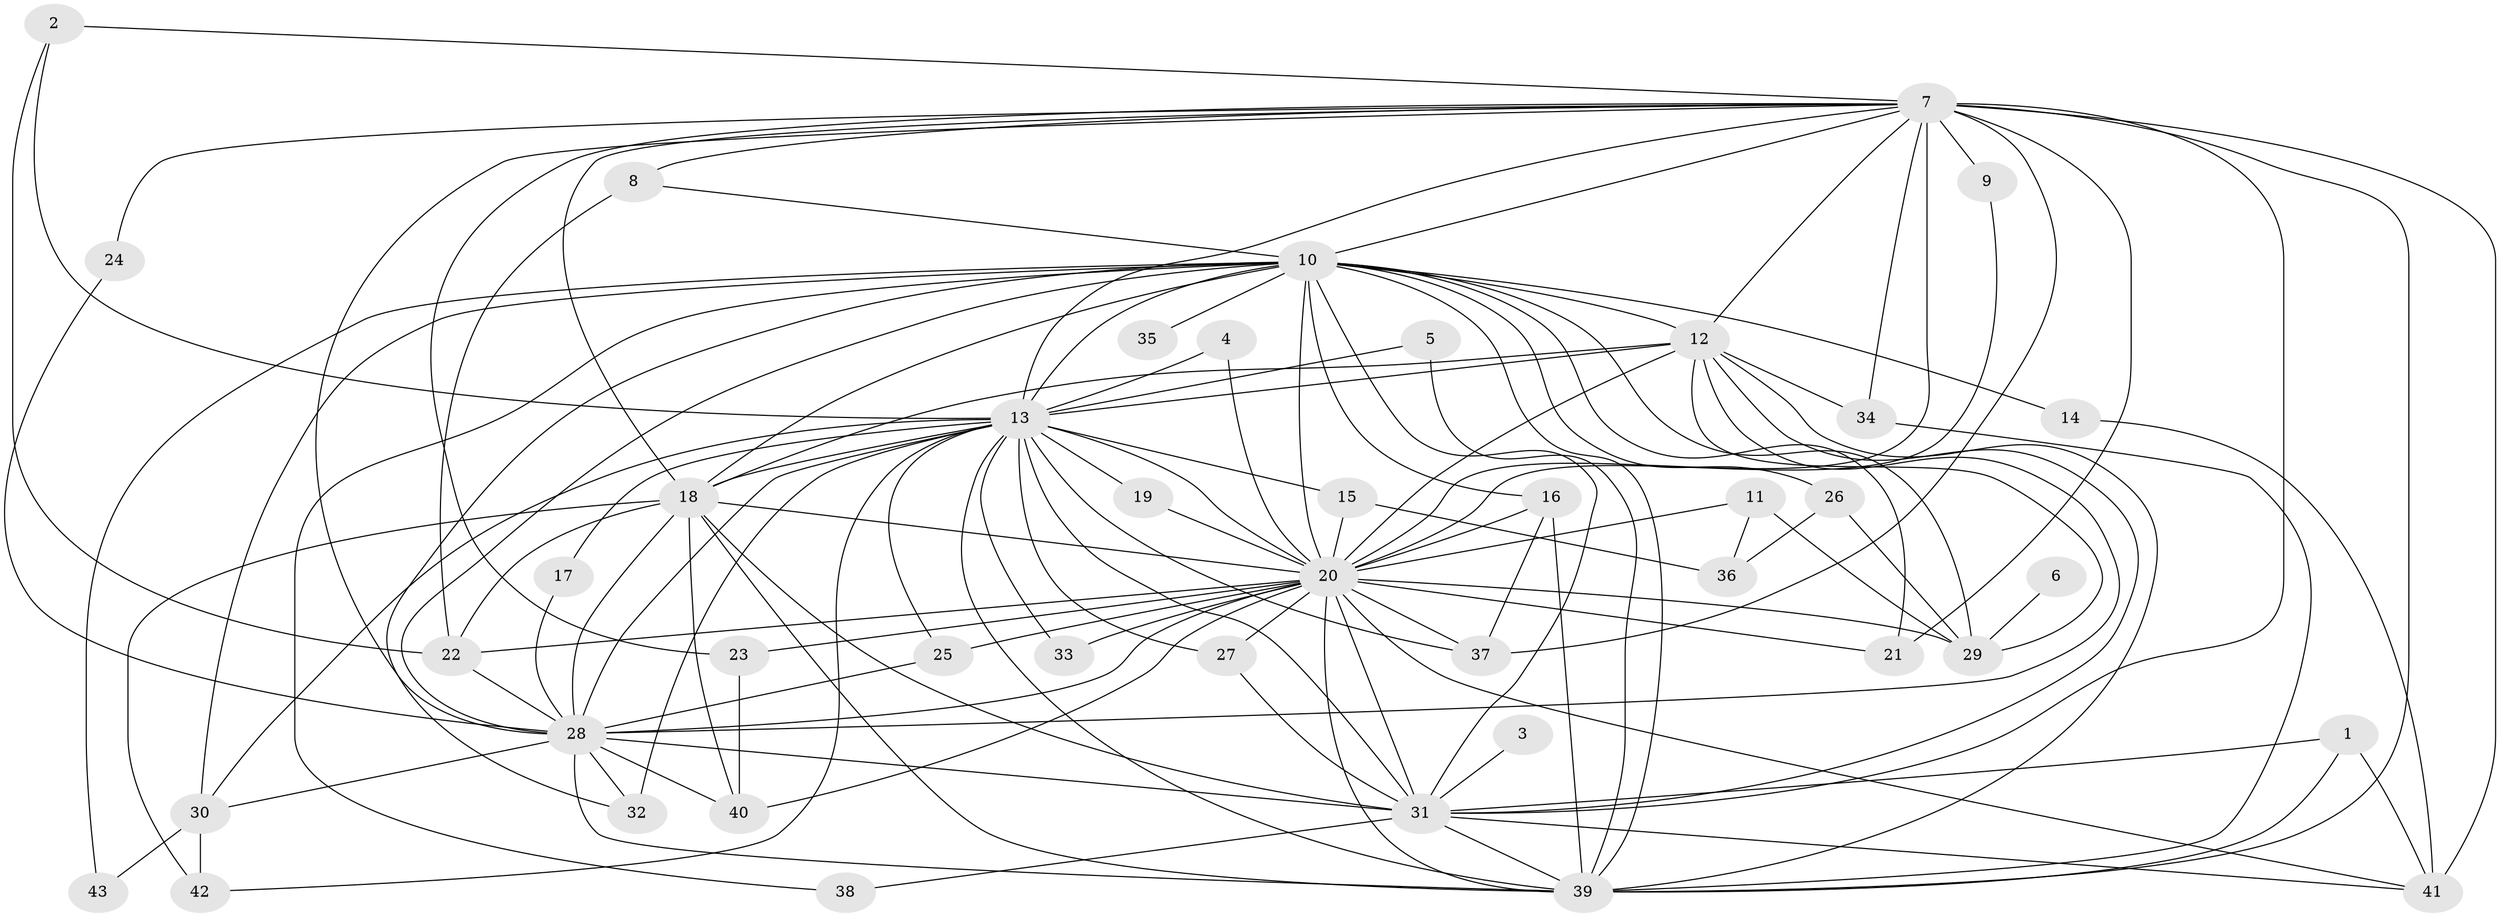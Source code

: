 // original degree distribution, {13: 0.023255813953488372, 23: 0.023255813953488372, 28: 0.011627906976744186, 17: 0.023255813953488372, 32: 0.011627906976744186, 15: 0.011627906976744186, 18: 0.011627906976744186, 3: 0.1511627906976744, 2: 0.6046511627906976, 7: 0.011627906976744186, 4: 0.05813953488372093, 5: 0.05813953488372093}
// Generated by graph-tools (version 1.1) at 2025/01/03/09/25 03:01:20]
// undirected, 43 vertices, 120 edges
graph export_dot {
graph [start="1"]
  node [color=gray90,style=filled];
  1;
  2;
  3;
  4;
  5;
  6;
  7;
  8;
  9;
  10;
  11;
  12;
  13;
  14;
  15;
  16;
  17;
  18;
  19;
  20;
  21;
  22;
  23;
  24;
  25;
  26;
  27;
  28;
  29;
  30;
  31;
  32;
  33;
  34;
  35;
  36;
  37;
  38;
  39;
  40;
  41;
  42;
  43;
  1 -- 31 [weight=1.0];
  1 -- 39 [weight=1.0];
  1 -- 41 [weight=1.0];
  2 -- 7 [weight=1.0];
  2 -- 13 [weight=1.0];
  2 -- 22 [weight=1.0];
  3 -- 31 [weight=1.0];
  4 -- 13 [weight=1.0];
  4 -- 20 [weight=1.0];
  5 -- 13 [weight=1.0];
  5 -- 39 [weight=1.0];
  6 -- 29 [weight=1.0];
  7 -- 8 [weight=1.0];
  7 -- 9 [weight=1.0];
  7 -- 10 [weight=1.0];
  7 -- 12 [weight=2.0];
  7 -- 13 [weight=1.0];
  7 -- 18 [weight=1.0];
  7 -- 20 [weight=4.0];
  7 -- 21 [weight=1.0];
  7 -- 23 [weight=1.0];
  7 -- 24 [weight=1.0];
  7 -- 28 [weight=1.0];
  7 -- 31 [weight=1.0];
  7 -- 34 [weight=1.0];
  7 -- 37 [weight=1.0];
  7 -- 39 [weight=2.0];
  7 -- 41 [weight=2.0];
  8 -- 10 [weight=1.0];
  8 -- 22 [weight=1.0];
  9 -- 20 [weight=1.0];
  10 -- 12 [weight=1.0];
  10 -- 13 [weight=1.0];
  10 -- 14 [weight=1.0];
  10 -- 16 [weight=1.0];
  10 -- 18 [weight=1.0];
  10 -- 20 [weight=2.0];
  10 -- 21 [weight=2.0];
  10 -- 26 [weight=1.0];
  10 -- 28 [weight=1.0];
  10 -- 29 [weight=1.0];
  10 -- 30 [weight=1.0];
  10 -- 31 [weight=1.0];
  10 -- 32 [weight=1.0];
  10 -- 35 [weight=1.0];
  10 -- 38 [weight=1.0];
  10 -- 39 [weight=2.0];
  10 -- 43 [weight=1.0];
  11 -- 20 [weight=2.0];
  11 -- 29 [weight=1.0];
  11 -- 36 [weight=1.0];
  12 -- 13 [weight=1.0];
  12 -- 18 [weight=1.0];
  12 -- 20 [weight=3.0];
  12 -- 28 [weight=1.0];
  12 -- 29 [weight=1.0];
  12 -- 31 [weight=1.0];
  12 -- 34 [weight=1.0];
  12 -- 39 [weight=1.0];
  13 -- 15 [weight=2.0];
  13 -- 17 [weight=1.0];
  13 -- 18 [weight=1.0];
  13 -- 19 [weight=1.0];
  13 -- 20 [weight=5.0];
  13 -- 25 [weight=1.0];
  13 -- 27 [weight=1.0];
  13 -- 28 [weight=2.0];
  13 -- 30 [weight=1.0];
  13 -- 31 [weight=1.0];
  13 -- 32 [weight=1.0];
  13 -- 33 [weight=1.0];
  13 -- 37 [weight=1.0];
  13 -- 39 [weight=2.0];
  13 -- 42 [weight=1.0];
  14 -- 41 [weight=1.0];
  15 -- 20 [weight=1.0];
  15 -- 36 [weight=1.0];
  16 -- 20 [weight=2.0];
  16 -- 37 [weight=1.0];
  16 -- 39 [weight=1.0];
  17 -- 28 [weight=1.0];
  18 -- 20 [weight=2.0];
  18 -- 22 [weight=2.0];
  18 -- 28 [weight=1.0];
  18 -- 31 [weight=1.0];
  18 -- 39 [weight=1.0];
  18 -- 40 [weight=1.0];
  18 -- 42 [weight=1.0];
  19 -- 20 [weight=1.0];
  20 -- 21 [weight=1.0];
  20 -- 22 [weight=1.0];
  20 -- 23 [weight=2.0];
  20 -- 25 [weight=1.0];
  20 -- 27 [weight=1.0];
  20 -- 28 [weight=3.0];
  20 -- 29 [weight=1.0];
  20 -- 31 [weight=3.0];
  20 -- 33 [weight=1.0];
  20 -- 37 [weight=2.0];
  20 -- 39 [weight=2.0];
  20 -- 40 [weight=2.0];
  20 -- 41 [weight=1.0];
  22 -- 28 [weight=1.0];
  23 -- 40 [weight=1.0];
  24 -- 28 [weight=1.0];
  25 -- 28 [weight=1.0];
  26 -- 29 [weight=1.0];
  26 -- 36 [weight=1.0];
  27 -- 31 [weight=1.0];
  28 -- 30 [weight=1.0];
  28 -- 31 [weight=1.0];
  28 -- 32 [weight=1.0];
  28 -- 39 [weight=1.0];
  28 -- 40 [weight=1.0];
  30 -- 42 [weight=1.0];
  30 -- 43 [weight=1.0];
  31 -- 38 [weight=1.0];
  31 -- 39 [weight=2.0];
  31 -- 41 [weight=1.0];
  34 -- 39 [weight=1.0];
}
